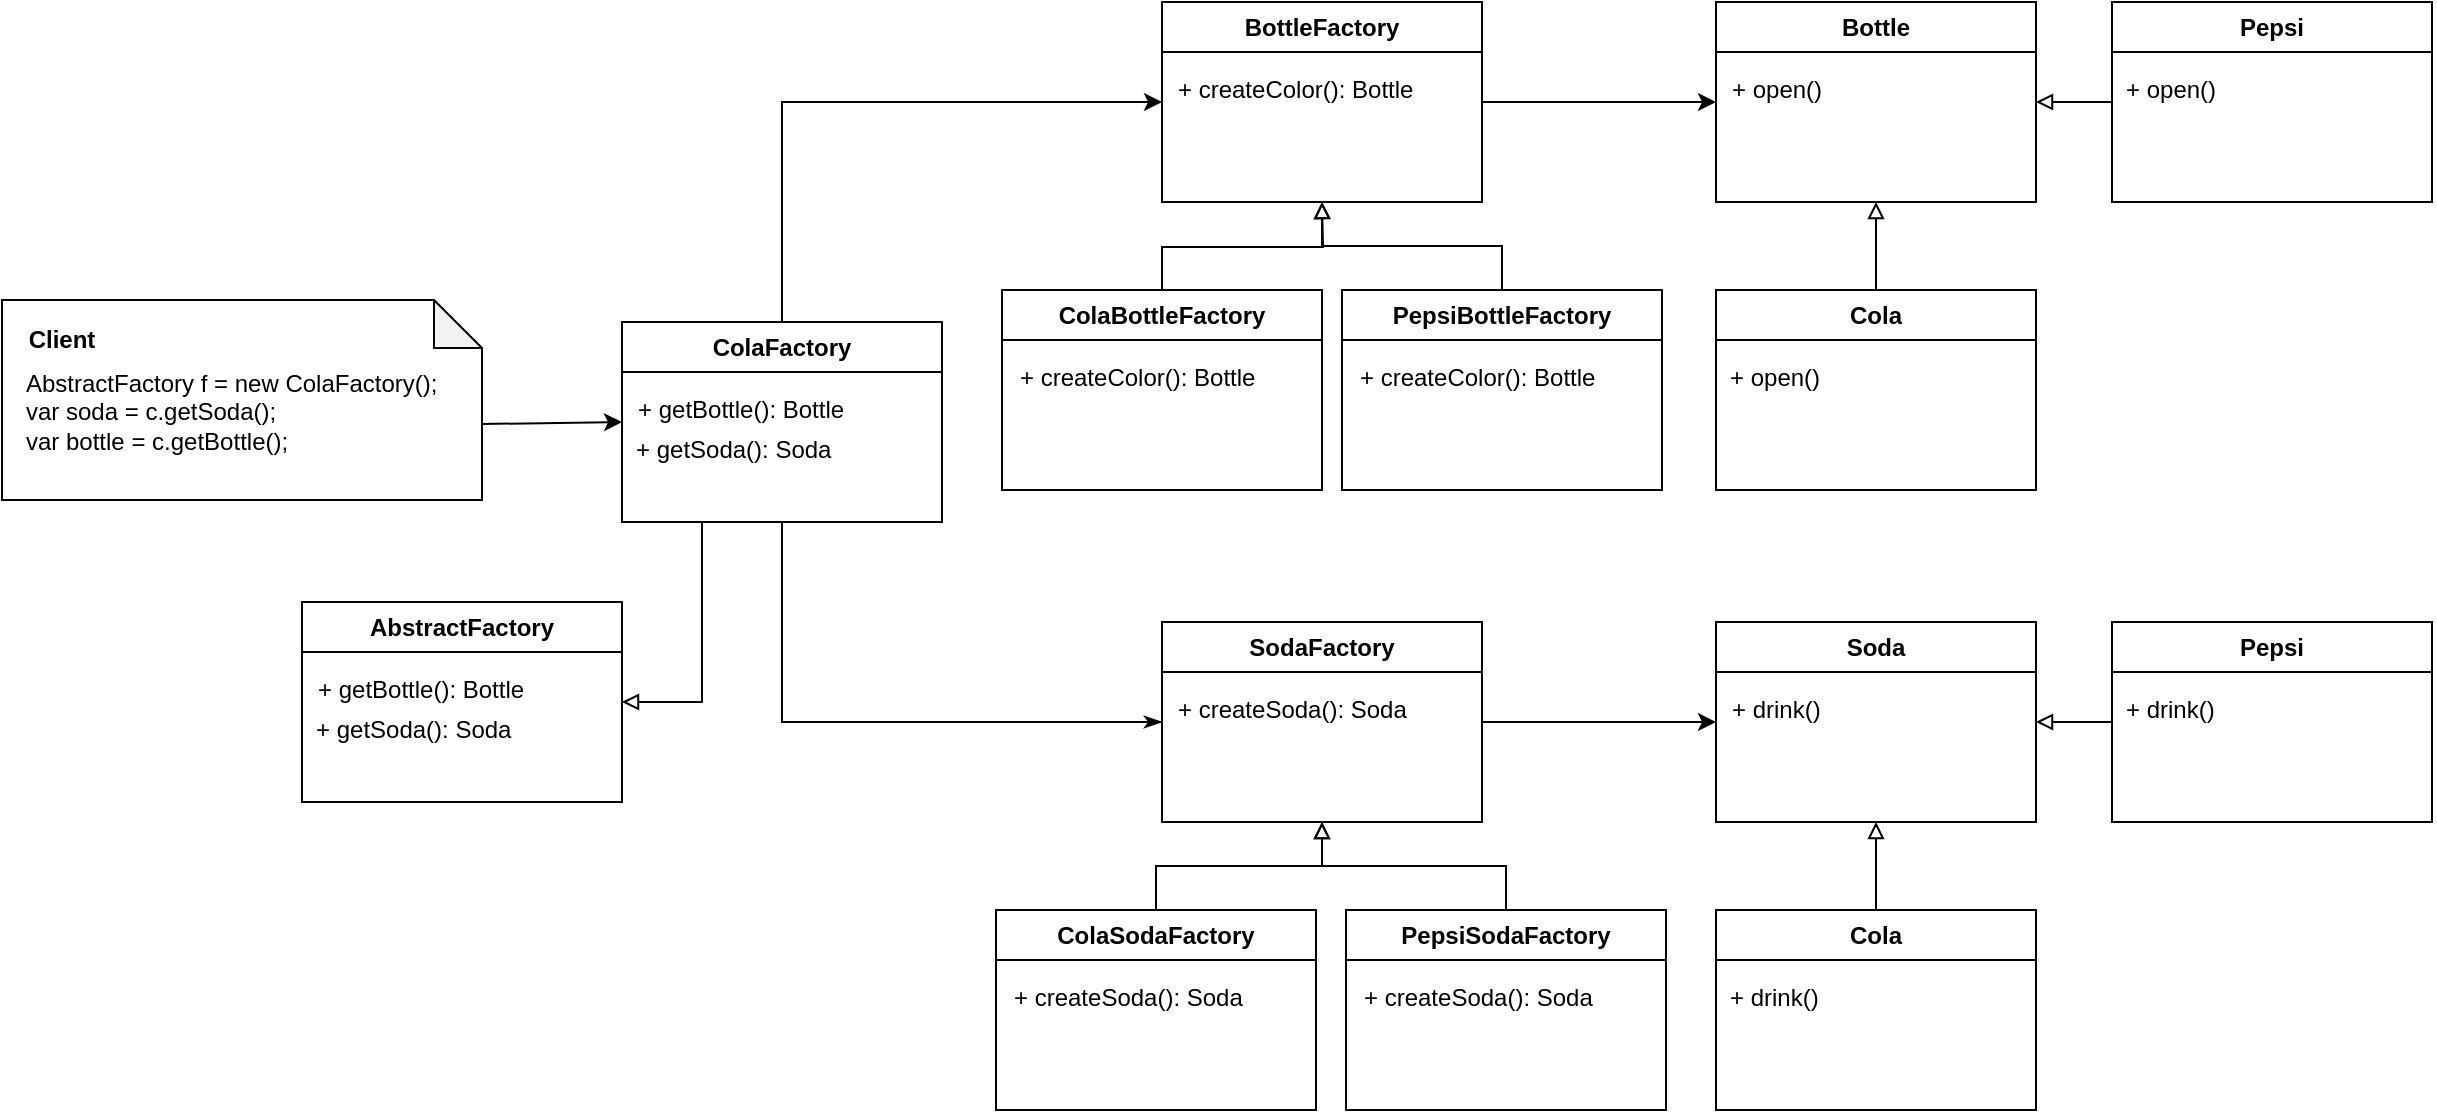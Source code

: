 <mxfile version="12.4.3" type="device" pages="1"><diagram name="Page-1" id="c4acf3e9-155e-7222-9cf6-157b1a14988f"><mxGraphModel dx="1857" dy="556" grid="1" gridSize="10" guides="1" tooltips="1" connect="1" arrows="1" fold="1" page="1" pageScale="1" pageWidth="850" pageHeight="1100" background="#ffffff" math="0" shadow="0"><root><mxCell id="0"/><mxCell id="1" parent="0"/><mxCell id="J_Kc2tPPo2etb2dVqsAa-39" value="" style="shape=note;whiteSpace=wrap;html=1;backgroundOutline=1;darkOpacity=0.05;align=left;size=24;" vertex="1" parent="1"><mxGeometry x="-430" y="229" width="240" height="100" as="geometry"/></mxCell><mxCell id="J_Kc2tPPo2etb2dVqsAa-3" value="" style="rounded=0;whiteSpace=wrap;html=1;" vertex="1" parent="1"><mxGeometry x="150" y="80" width="160" height="100" as="geometry"/></mxCell><mxCell id="J_Kc2tPPo2etb2dVqsAa-4" value="" style="endArrow=none;html=1;exitX=0;exitY=0.25;exitDx=0;exitDy=0;entryX=1;entryY=0.25;entryDx=0;entryDy=0;" edge="1" parent="1" source="J_Kc2tPPo2etb2dVqsAa-3" target="J_Kc2tPPo2etb2dVqsAa-3"><mxGeometry width="50" height="50" relative="1" as="geometry"><mxPoint x="220" y="185" as="sourcePoint"/><mxPoint x="270" y="135" as="targetPoint"/><Array as="points"/></mxGeometry></mxCell><mxCell id="J_Kc2tPPo2etb2dVqsAa-5" value="BottleFactory" style="text;html=1;strokeColor=none;fillColor=none;align=center;verticalAlign=middle;whiteSpace=wrap;rounded=0;fontStyle=1" vertex="1" parent="1"><mxGeometry x="190" y="83" width="80" height="20" as="geometry"/></mxCell><mxCell id="J_Kc2tPPo2etb2dVqsAa-6" value="+ createColor(): Bottle" style="text;html=1;strokeColor=none;fillColor=none;align=left;verticalAlign=middle;whiteSpace=wrap;rounded=0;" vertex="1" parent="1"><mxGeometry x="156" y="114" width="150" height="20" as="geometry"/></mxCell><mxCell id="J_Kc2tPPo2etb2dVqsAa-21" style="edgeStyle=orthogonalEdgeStyle;rounded=0;orthogonalLoop=1;jettySize=auto;html=1;endArrow=block;endFill=0;entryX=0.5;entryY=1;entryDx=0;entryDy=0;" edge="1" parent="1" source="J_Kc2tPPo2etb2dVqsAa-15" target="J_Kc2tPPo2etb2dVqsAa-3"><mxGeometry relative="1" as="geometry"><mxPoint x="320" y="180" as="targetPoint"/></mxGeometry></mxCell><mxCell id="J_Kc2tPPo2etb2dVqsAa-15" value="" style="rounded=0;whiteSpace=wrap;html=1;" vertex="1" parent="1"><mxGeometry x="240" y="224" width="160" height="100" as="geometry"/></mxCell><mxCell id="J_Kc2tPPo2etb2dVqsAa-16" value="" style="endArrow=none;html=1;exitX=0;exitY=0.25;exitDx=0;exitDy=0;entryX=1;entryY=0.25;entryDx=0;entryDy=0;" edge="1" parent="1" source="J_Kc2tPPo2etb2dVqsAa-15" target="J_Kc2tPPo2etb2dVqsAa-15"><mxGeometry width="50" height="50" relative="1" as="geometry"><mxPoint x="311" y="313" as="sourcePoint"/><mxPoint x="361" y="263" as="targetPoint"/><Array as="points"/></mxGeometry></mxCell><mxCell id="J_Kc2tPPo2etb2dVqsAa-17" value="PepsiBottleFactory" style="text;html=1;strokeColor=none;fillColor=none;align=center;verticalAlign=middle;whiteSpace=wrap;rounded=0;fontStyle=1" vertex="1" parent="1"><mxGeometry x="250" y="227" width="140" height="20" as="geometry"/></mxCell><mxCell id="J_Kc2tPPo2etb2dVqsAa-18" value="+ createColor(): Bottle" style="text;html=1;strokeColor=none;fillColor=none;align=left;verticalAlign=middle;whiteSpace=wrap;rounded=0;" vertex="1" parent="1"><mxGeometry x="247" y="258" width="150" height="20" as="geometry"/></mxCell><mxCell id="J_Kc2tPPo2etb2dVqsAa-22" value="" style="endArrow=classic;html=1;exitX=1;exitY=0.5;exitDx=0;exitDy=0;entryX=0;entryY=0.5;entryDx=0;entryDy=0;" edge="1" parent="1" source="J_Kc2tPPo2etb2dVqsAa-3" target="J_Kc2tPPo2etb2dVqsAa-24"><mxGeometry width="50" height="50" relative="1" as="geometry"><mxPoint x="420" y="160" as="sourcePoint"/><mxPoint x="480" y="130" as="targetPoint"/></mxGeometry></mxCell><mxCell id="J_Kc2tPPo2etb2dVqsAa-24" value="" style="rounded=0;whiteSpace=wrap;html=1;" vertex="1" parent="1"><mxGeometry x="427" y="80" width="160" height="100" as="geometry"/></mxCell><mxCell id="J_Kc2tPPo2etb2dVqsAa-25" value="" style="endArrow=none;html=1;exitX=0;exitY=0.25;exitDx=0;exitDy=0;entryX=1;entryY=0.25;entryDx=0;entryDy=0;" edge="1" parent="1" source="J_Kc2tPPo2etb2dVqsAa-24" target="J_Kc2tPPo2etb2dVqsAa-24"><mxGeometry width="50" height="50" relative="1" as="geometry"><mxPoint x="497" y="185" as="sourcePoint"/><mxPoint x="547" y="135" as="targetPoint"/><Array as="points"/></mxGeometry></mxCell><mxCell id="J_Kc2tPPo2etb2dVqsAa-26" value="Bottle" style="text;html=1;strokeColor=none;fillColor=none;align=center;verticalAlign=middle;whiteSpace=wrap;rounded=0;fontStyle=1" vertex="1" parent="1"><mxGeometry x="487" y="83" width="40" height="20" as="geometry"/></mxCell><mxCell id="J_Kc2tPPo2etb2dVqsAa-27" value="+ open()" style="text;html=1;strokeColor=none;fillColor=none;align=left;verticalAlign=middle;whiteSpace=wrap;rounded=0;" vertex="1" parent="1"><mxGeometry x="433" y="114" width="150" height="20" as="geometry"/></mxCell><mxCell id="J_Kc2tPPo2etb2dVqsAa-28" style="edgeStyle=orthogonalEdgeStyle;rounded=0;orthogonalLoop=1;jettySize=auto;html=1;endArrow=block;endFill=0;" edge="1" parent="1" source="J_Kc2tPPo2etb2dVqsAa-29"><mxGeometry relative="1" as="geometry"><mxPoint x="507" y="180" as="targetPoint"/></mxGeometry></mxCell><mxCell id="J_Kc2tPPo2etb2dVqsAa-29" value="" style="rounded=0;whiteSpace=wrap;html=1;" vertex="1" parent="1"><mxGeometry x="427" y="224" width="160" height="100" as="geometry"/></mxCell><mxCell id="J_Kc2tPPo2etb2dVqsAa-30" value="" style="endArrow=none;html=1;exitX=0;exitY=0.25;exitDx=0;exitDy=0;entryX=1;entryY=0.25;entryDx=0;entryDy=0;" edge="1" parent="1" source="J_Kc2tPPo2etb2dVqsAa-29" target="J_Kc2tPPo2etb2dVqsAa-29"><mxGeometry width="50" height="50" relative="1" as="geometry"><mxPoint x="498" y="313" as="sourcePoint"/><mxPoint x="548" y="263" as="targetPoint"/><Array as="points"/></mxGeometry></mxCell><mxCell id="J_Kc2tPPo2etb2dVqsAa-31" value="Cola" style="text;html=1;strokeColor=none;fillColor=none;align=center;verticalAlign=middle;whiteSpace=wrap;rounded=0;fontStyle=1" vertex="1" parent="1"><mxGeometry x="437" y="227" width="140" height="20" as="geometry"/></mxCell><mxCell id="J_Kc2tPPo2etb2dVqsAa-36" value="Client" style="text;html=1;strokeColor=none;fillColor=none;align=center;verticalAlign=middle;whiteSpace=wrap;rounded=0;fontStyle=1" vertex="1" parent="1"><mxGeometry x="-420" y="239" width="40" height="20" as="geometry"/></mxCell><mxCell id="J_Kc2tPPo2etb2dVqsAa-37" value="AbstractFactory f = new ColaFactory();&lt;br&gt;var soda = c.getSoda();&lt;br&gt;var bottle = c.getBottle();" style="text;html=1;strokeColor=none;fillColor=none;align=left;verticalAlign=middle;whiteSpace=wrap;rounded=0;" vertex="1" parent="1"><mxGeometry x="-420" y="257" width="220" height="56" as="geometry"/></mxCell><mxCell id="J_Kc2tPPo2etb2dVqsAa-38" value="" style="endArrow=classic;html=1;entryX=0;entryY=0.5;entryDx=0;entryDy=0;exitX=0;exitY=0;exitDx=240;exitDy=62;exitPerimeter=0;" edge="1" parent="1" source="J_Kc2tPPo2etb2dVqsAa-39" target="J_Kc2tPPo2etb2dVqsAa-73"><mxGeometry width="50" height="50" relative="1" as="geometry"><mxPoint x="-160" y="290" as="sourcePoint"/><mxPoint x="437" y="140" as="targetPoint"/></mxGeometry></mxCell><mxCell id="J_Kc2tPPo2etb2dVqsAa-41" value="+ open()" style="text;html=1;strokeColor=none;fillColor=none;align=left;verticalAlign=middle;whiteSpace=wrap;rounded=0;" vertex="1" parent="1"><mxGeometry x="432" y="258" width="150" height="20" as="geometry"/></mxCell><mxCell id="J_Kc2tPPo2etb2dVqsAa-42" style="edgeStyle=orthogonalEdgeStyle;rounded=0;orthogonalLoop=1;jettySize=auto;html=1;endArrow=block;endFill=0;entryX=1;entryY=0.5;entryDx=0;entryDy=0;" edge="1" parent="1" source="J_Kc2tPPo2etb2dVqsAa-43" target="J_Kc2tPPo2etb2dVqsAa-24"><mxGeometry relative="1" as="geometry"><mxPoint x="700" y="140" as="targetPoint"/></mxGeometry></mxCell><mxCell id="J_Kc2tPPo2etb2dVqsAa-43" value="" style="rounded=0;whiteSpace=wrap;html=1;" vertex="1" parent="1"><mxGeometry x="625" y="80" width="160" height="100" as="geometry"/></mxCell><mxCell id="J_Kc2tPPo2etb2dVqsAa-44" value="" style="endArrow=none;html=1;exitX=0;exitY=0.25;exitDx=0;exitDy=0;entryX=1;entryY=0.25;entryDx=0;entryDy=0;" edge="1" parent="1" source="J_Kc2tPPo2etb2dVqsAa-43" target="J_Kc2tPPo2etb2dVqsAa-43"><mxGeometry width="50" height="50" relative="1" as="geometry"><mxPoint x="691" y="313" as="sourcePoint"/><mxPoint x="741" y="263" as="targetPoint"/><Array as="points"/></mxGeometry></mxCell><mxCell id="J_Kc2tPPo2etb2dVqsAa-45" value="Pepsi" style="text;html=1;strokeColor=none;fillColor=none;align=center;verticalAlign=middle;whiteSpace=wrap;rounded=0;fontStyle=1" vertex="1" parent="1"><mxGeometry x="635" y="83" width="140" height="20" as="geometry"/></mxCell><mxCell id="J_Kc2tPPo2etb2dVqsAa-46" value="+ open()" style="text;html=1;strokeColor=none;fillColor=none;align=left;verticalAlign=middle;whiteSpace=wrap;rounded=0;" vertex="1" parent="1"><mxGeometry x="630" y="114" width="150" height="20" as="geometry"/></mxCell><mxCell id="J_Kc2tPPo2etb2dVqsAa-47" value="" style="rounded=0;whiteSpace=wrap;html=1;" vertex="1" parent="1"><mxGeometry x="150" y="390" width="160" height="100" as="geometry"/></mxCell><mxCell id="J_Kc2tPPo2etb2dVqsAa-48" value="" style="endArrow=none;html=1;exitX=0;exitY=0.25;exitDx=0;exitDy=0;entryX=1;entryY=0.25;entryDx=0;entryDy=0;" edge="1" parent="1" source="J_Kc2tPPo2etb2dVqsAa-47" target="J_Kc2tPPo2etb2dVqsAa-47"><mxGeometry width="50" height="50" relative="1" as="geometry"><mxPoint x="220" y="495" as="sourcePoint"/><mxPoint x="270" y="445" as="targetPoint"/><Array as="points"/></mxGeometry></mxCell><mxCell id="J_Kc2tPPo2etb2dVqsAa-49" value="SodaFactory" style="text;html=1;strokeColor=none;fillColor=none;align=center;verticalAlign=middle;whiteSpace=wrap;rounded=0;fontStyle=1" vertex="1" parent="1"><mxGeometry x="190" y="393" width="80" height="20" as="geometry"/></mxCell><mxCell id="J_Kc2tPPo2etb2dVqsAa-50" value="+ createSoda(): Soda" style="text;html=1;strokeColor=none;fillColor=none;align=left;verticalAlign=middle;whiteSpace=wrap;rounded=0;" vertex="1" parent="1"><mxGeometry x="156" y="424" width="150" height="20" as="geometry"/></mxCell><mxCell id="J_Kc2tPPo2etb2dVqsAa-51" style="edgeStyle=orthogonalEdgeStyle;rounded=0;orthogonalLoop=1;jettySize=auto;html=1;endArrow=block;endFill=0;entryX=0.5;entryY=1;entryDx=0;entryDy=0;" edge="1" parent="1" source="J_Kc2tPPo2etb2dVqsAa-52" target="J_Kc2tPPo2etb2dVqsAa-47"><mxGeometry relative="1" as="geometry"><mxPoint x="322" y="490" as="targetPoint"/></mxGeometry></mxCell><mxCell id="J_Kc2tPPo2etb2dVqsAa-52" value="" style="rounded=0;whiteSpace=wrap;html=1;" vertex="1" parent="1"><mxGeometry x="242" y="534" width="160" height="100" as="geometry"/></mxCell><mxCell id="J_Kc2tPPo2etb2dVqsAa-53" value="" style="endArrow=none;html=1;exitX=0;exitY=0.25;exitDx=0;exitDy=0;entryX=1;entryY=0.25;entryDx=0;entryDy=0;" edge="1" parent="1" source="J_Kc2tPPo2etb2dVqsAa-52" target="J_Kc2tPPo2etb2dVqsAa-52"><mxGeometry width="50" height="50" relative="1" as="geometry"><mxPoint x="313" y="623" as="sourcePoint"/><mxPoint x="363" y="573" as="targetPoint"/><Array as="points"/></mxGeometry></mxCell><mxCell id="J_Kc2tPPo2etb2dVqsAa-54" value="PepsiSodaFactory" style="text;html=1;strokeColor=none;fillColor=none;align=center;verticalAlign=middle;whiteSpace=wrap;rounded=0;fontStyle=1" vertex="1" parent="1"><mxGeometry x="252" y="537" width="140" height="20" as="geometry"/></mxCell><mxCell id="J_Kc2tPPo2etb2dVqsAa-55" value="+ createSoda(): Soda" style="text;html=1;strokeColor=none;fillColor=none;align=left;verticalAlign=middle;whiteSpace=wrap;rounded=0;" vertex="1" parent="1"><mxGeometry x="249" y="568" width="150" height="20" as="geometry"/></mxCell><mxCell id="J_Kc2tPPo2etb2dVqsAa-56" value="" style="endArrow=classic;html=1;exitX=1;exitY=0.5;exitDx=0;exitDy=0;entryX=0;entryY=0.5;entryDx=0;entryDy=0;" edge="1" parent="1" source="J_Kc2tPPo2etb2dVqsAa-47" target="J_Kc2tPPo2etb2dVqsAa-57"><mxGeometry width="50" height="50" relative="1" as="geometry"><mxPoint x="420" y="470" as="sourcePoint"/><mxPoint x="480" y="440" as="targetPoint"/></mxGeometry></mxCell><mxCell id="J_Kc2tPPo2etb2dVqsAa-57" value="" style="rounded=0;whiteSpace=wrap;html=1;" vertex="1" parent="1"><mxGeometry x="427" y="390" width="160" height="100" as="geometry"/></mxCell><mxCell id="J_Kc2tPPo2etb2dVqsAa-58" value="" style="endArrow=none;html=1;exitX=0;exitY=0.25;exitDx=0;exitDy=0;entryX=1;entryY=0.25;entryDx=0;entryDy=0;" edge="1" parent="1" source="J_Kc2tPPo2etb2dVqsAa-57" target="J_Kc2tPPo2etb2dVqsAa-57"><mxGeometry width="50" height="50" relative="1" as="geometry"><mxPoint x="497" y="495" as="sourcePoint"/><mxPoint x="547" y="445" as="targetPoint"/><Array as="points"/></mxGeometry></mxCell><mxCell id="J_Kc2tPPo2etb2dVqsAa-59" value="Soda" style="text;html=1;strokeColor=none;fillColor=none;align=center;verticalAlign=middle;whiteSpace=wrap;rounded=0;fontStyle=1" vertex="1" parent="1"><mxGeometry x="487" y="393" width="40" height="20" as="geometry"/></mxCell><mxCell id="J_Kc2tPPo2etb2dVqsAa-60" value="+ drink()" style="text;html=1;strokeColor=none;fillColor=none;align=left;verticalAlign=middle;whiteSpace=wrap;rounded=0;" vertex="1" parent="1"><mxGeometry x="433" y="424" width="150" height="20" as="geometry"/></mxCell><mxCell id="J_Kc2tPPo2etb2dVqsAa-61" style="edgeStyle=orthogonalEdgeStyle;rounded=0;orthogonalLoop=1;jettySize=auto;html=1;endArrow=block;endFill=0;" edge="1" parent="1" source="J_Kc2tPPo2etb2dVqsAa-62"><mxGeometry relative="1" as="geometry"><mxPoint x="507" y="490" as="targetPoint"/></mxGeometry></mxCell><mxCell id="J_Kc2tPPo2etb2dVqsAa-62" value="" style="rounded=0;whiteSpace=wrap;html=1;" vertex="1" parent="1"><mxGeometry x="427" y="534" width="160" height="100" as="geometry"/></mxCell><mxCell id="J_Kc2tPPo2etb2dVqsAa-63" value="" style="endArrow=none;html=1;exitX=0;exitY=0.25;exitDx=0;exitDy=0;entryX=1;entryY=0.25;entryDx=0;entryDy=0;" edge="1" parent="1" source="J_Kc2tPPo2etb2dVqsAa-62" target="J_Kc2tPPo2etb2dVqsAa-62"><mxGeometry width="50" height="50" relative="1" as="geometry"><mxPoint x="498" y="623" as="sourcePoint"/><mxPoint x="548" y="573" as="targetPoint"/><Array as="points"/></mxGeometry></mxCell><mxCell id="J_Kc2tPPo2etb2dVqsAa-64" value="Cola" style="text;html=1;strokeColor=none;fillColor=none;align=center;verticalAlign=middle;whiteSpace=wrap;rounded=0;fontStyle=1" vertex="1" parent="1"><mxGeometry x="437" y="537" width="140" height="20" as="geometry"/></mxCell><mxCell id="J_Kc2tPPo2etb2dVqsAa-65" value="+ drink()" style="text;html=1;strokeColor=none;fillColor=none;align=left;verticalAlign=middle;whiteSpace=wrap;rounded=0;" vertex="1" parent="1"><mxGeometry x="432" y="568" width="150" height="20" as="geometry"/></mxCell><mxCell id="J_Kc2tPPo2etb2dVqsAa-66" style="edgeStyle=orthogonalEdgeStyle;rounded=0;orthogonalLoop=1;jettySize=auto;html=1;endArrow=block;endFill=0;entryX=1;entryY=0.5;entryDx=0;entryDy=0;" edge="1" parent="1" source="J_Kc2tPPo2etb2dVqsAa-67" target="J_Kc2tPPo2etb2dVqsAa-57"><mxGeometry relative="1" as="geometry"><mxPoint x="700" y="450" as="targetPoint"/></mxGeometry></mxCell><mxCell id="J_Kc2tPPo2etb2dVqsAa-67" value="" style="rounded=0;whiteSpace=wrap;html=1;" vertex="1" parent="1"><mxGeometry x="625" y="390" width="160" height="100" as="geometry"/></mxCell><mxCell id="J_Kc2tPPo2etb2dVqsAa-68" value="" style="endArrow=none;html=1;exitX=0;exitY=0.25;exitDx=0;exitDy=0;entryX=1;entryY=0.25;entryDx=0;entryDy=0;" edge="1" parent="1" source="J_Kc2tPPo2etb2dVqsAa-67" target="J_Kc2tPPo2etb2dVqsAa-67"><mxGeometry width="50" height="50" relative="1" as="geometry"><mxPoint x="691" y="623" as="sourcePoint"/><mxPoint x="741" y="573" as="targetPoint"/><Array as="points"/></mxGeometry></mxCell><mxCell id="J_Kc2tPPo2etb2dVqsAa-69" value="Pepsi" style="text;html=1;strokeColor=none;fillColor=none;align=center;verticalAlign=middle;whiteSpace=wrap;rounded=0;fontStyle=1" vertex="1" parent="1"><mxGeometry x="635" y="393" width="140" height="20" as="geometry"/></mxCell><mxCell id="J_Kc2tPPo2etb2dVqsAa-70" value="+ drink()" style="text;html=1;strokeColor=none;fillColor=none;align=left;verticalAlign=middle;whiteSpace=wrap;rounded=0;" vertex="1" parent="1"><mxGeometry x="630" y="424" width="150" height="20" as="geometry"/></mxCell><mxCell id="J_Kc2tPPo2etb2dVqsAa-78" style="edgeStyle=orthogonalEdgeStyle;rounded=0;orthogonalLoop=1;jettySize=auto;html=1;entryX=0;entryY=0.5;entryDx=0;entryDy=0;endArrow=classic;endFill=1;" edge="1" parent="1" source="J_Kc2tPPo2etb2dVqsAa-73" target="J_Kc2tPPo2etb2dVqsAa-3"><mxGeometry relative="1" as="geometry"><Array as="points"><mxPoint x="-40" y="130"/></Array></mxGeometry></mxCell><mxCell id="J_Kc2tPPo2etb2dVqsAa-79" style="edgeStyle=orthogonalEdgeStyle;rounded=0;orthogonalLoop=1;jettySize=auto;html=1;entryX=0;entryY=0.5;entryDx=0;entryDy=0;endArrow=classicThin;endFill=1;" edge="1" parent="1" source="J_Kc2tPPo2etb2dVqsAa-73" target="J_Kc2tPPo2etb2dVqsAa-47"><mxGeometry relative="1" as="geometry"><Array as="points"><mxPoint x="-40" y="440"/></Array></mxGeometry></mxCell><mxCell id="J_Kc2tPPo2etb2dVqsAa-98" style="edgeStyle=orthogonalEdgeStyle;rounded=0;orthogonalLoop=1;jettySize=auto;html=1;exitX=0.25;exitY=1;exitDx=0;exitDy=0;entryX=1;entryY=0.5;entryDx=0;entryDy=0;endArrow=block;endFill=0;" edge="1" parent="1" source="J_Kc2tPPo2etb2dVqsAa-73" target="J_Kc2tPPo2etb2dVqsAa-93"><mxGeometry relative="1" as="geometry"/></mxCell><mxCell id="J_Kc2tPPo2etb2dVqsAa-73" value="" style="rounded=0;whiteSpace=wrap;html=1;" vertex="1" parent="1"><mxGeometry x="-120" y="240" width="160" height="100" as="geometry"/></mxCell><mxCell id="J_Kc2tPPo2etb2dVqsAa-74" value="" style="endArrow=none;html=1;exitX=0;exitY=0.25;exitDx=0;exitDy=0;entryX=1;entryY=0.25;entryDx=0;entryDy=0;" edge="1" parent="1" source="J_Kc2tPPo2etb2dVqsAa-73" target="J_Kc2tPPo2etb2dVqsAa-73"><mxGeometry width="50" height="50" relative="1" as="geometry"><mxPoint x="-50" y="345" as="sourcePoint"/><mxPoint y="295" as="targetPoint"/><Array as="points"/></mxGeometry></mxCell><mxCell id="J_Kc2tPPo2etb2dVqsAa-75" value="ColaFactory" style="text;html=1;strokeColor=none;fillColor=none;align=center;verticalAlign=middle;whiteSpace=wrap;rounded=0;fontStyle=1" vertex="1" parent="1"><mxGeometry x="-90" y="243" width="100" height="20" as="geometry"/></mxCell><mxCell id="J_Kc2tPPo2etb2dVqsAa-76" value="+ getBottle(): Bottle" style="text;html=1;strokeColor=none;fillColor=none;align=left;verticalAlign=middle;whiteSpace=wrap;rounded=0;" vertex="1" parent="1"><mxGeometry x="-114" y="274" width="150" height="20" as="geometry"/></mxCell><mxCell id="J_Kc2tPPo2etb2dVqsAa-80" style="edgeStyle=orthogonalEdgeStyle;rounded=0;orthogonalLoop=1;jettySize=auto;html=1;endArrow=block;endFill=0;" edge="1" parent="1" source="J_Kc2tPPo2etb2dVqsAa-81"><mxGeometry relative="1" as="geometry"><mxPoint x="230" y="180" as="targetPoint"/></mxGeometry></mxCell><mxCell id="J_Kc2tPPo2etb2dVqsAa-81" value="" style="rounded=0;whiteSpace=wrap;html=1;" vertex="1" parent="1"><mxGeometry x="70" y="224" width="160" height="100" as="geometry"/></mxCell><mxCell id="J_Kc2tPPo2etb2dVqsAa-82" value="" style="endArrow=none;html=1;exitX=0;exitY=0.25;exitDx=0;exitDy=0;entryX=1;entryY=0.25;entryDx=0;entryDy=0;" edge="1" parent="1" source="J_Kc2tPPo2etb2dVqsAa-81" target="J_Kc2tPPo2etb2dVqsAa-81"><mxGeometry width="50" height="50" relative="1" as="geometry"><mxPoint x="141" y="313" as="sourcePoint"/><mxPoint x="191" y="263" as="targetPoint"/><Array as="points"/></mxGeometry></mxCell><mxCell id="J_Kc2tPPo2etb2dVqsAa-83" value="ColaBottleFactory" style="text;html=1;strokeColor=none;fillColor=none;align=center;verticalAlign=middle;whiteSpace=wrap;rounded=0;fontStyle=1" vertex="1" parent="1"><mxGeometry x="80" y="227" width="140" height="20" as="geometry"/></mxCell><mxCell id="J_Kc2tPPo2etb2dVqsAa-84" value="+ createColor(): Bottle" style="text;html=1;strokeColor=none;fillColor=none;align=left;verticalAlign=middle;whiteSpace=wrap;rounded=0;" vertex="1" parent="1"><mxGeometry x="77" y="258" width="150" height="20" as="geometry"/></mxCell><mxCell id="J_Kc2tPPo2etb2dVqsAa-85" style="edgeStyle=orthogonalEdgeStyle;rounded=0;orthogonalLoop=1;jettySize=auto;html=1;endArrow=block;endFill=0;entryX=0.5;entryY=1;entryDx=0;entryDy=0;" edge="1" parent="1" source="J_Kc2tPPo2etb2dVqsAa-86" target="J_Kc2tPPo2etb2dVqsAa-47"><mxGeometry relative="1" as="geometry"><mxPoint x="147" y="490" as="targetPoint"/></mxGeometry></mxCell><mxCell id="J_Kc2tPPo2etb2dVqsAa-86" value="" style="rounded=0;whiteSpace=wrap;html=1;" vertex="1" parent="1"><mxGeometry x="67" y="534" width="160" height="100" as="geometry"/></mxCell><mxCell id="J_Kc2tPPo2etb2dVqsAa-87" value="" style="endArrow=none;html=1;exitX=0;exitY=0.25;exitDx=0;exitDy=0;entryX=1;entryY=0.25;entryDx=0;entryDy=0;" edge="1" parent="1" source="J_Kc2tPPo2etb2dVqsAa-86" target="J_Kc2tPPo2etb2dVqsAa-86"><mxGeometry width="50" height="50" relative="1" as="geometry"><mxPoint x="138" y="623" as="sourcePoint"/><mxPoint x="188" y="573" as="targetPoint"/><Array as="points"/></mxGeometry></mxCell><mxCell id="J_Kc2tPPo2etb2dVqsAa-88" value="ColaSodaFactory" style="text;html=1;strokeColor=none;fillColor=none;align=center;verticalAlign=middle;whiteSpace=wrap;rounded=0;fontStyle=1" vertex="1" parent="1"><mxGeometry x="77" y="537" width="140" height="20" as="geometry"/></mxCell><mxCell id="J_Kc2tPPo2etb2dVqsAa-89" value="+ createSoda(): Soda" style="text;html=1;strokeColor=none;fillColor=none;align=left;verticalAlign=middle;whiteSpace=wrap;rounded=0;" vertex="1" parent="1"><mxGeometry x="74" y="568" width="150" height="20" as="geometry"/></mxCell><mxCell id="J_Kc2tPPo2etb2dVqsAa-92" value="+ getSoda(): Soda" style="text;html=1;strokeColor=none;fillColor=none;align=left;verticalAlign=middle;whiteSpace=wrap;rounded=0;" vertex="1" parent="1"><mxGeometry x="-115" y="294" width="150" height="20" as="geometry"/></mxCell><mxCell id="J_Kc2tPPo2etb2dVqsAa-93" value="" style="rounded=0;whiteSpace=wrap;html=1;" vertex="1" parent="1"><mxGeometry x="-280" y="380" width="160" height="100" as="geometry"/></mxCell><mxCell id="J_Kc2tPPo2etb2dVqsAa-94" value="" style="endArrow=none;html=1;exitX=0;exitY=0.25;exitDx=0;exitDy=0;entryX=1;entryY=0.25;entryDx=0;entryDy=0;" edge="1" parent="1" source="J_Kc2tPPo2etb2dVqsAa-93" target="J_Kc2tPPo2etb2dVqsAa-93"><mxGeometry width="50" height="50" relative="1" as="geometry"><mxPoint x="-210" y="485" as="sourcePoint"/><mxPoint x="-160" y="435" as="targetPoint"/><Array as="points"/></mxGeometry></mxCell><mxCell id="J_Kc2tPPo2etb2dVqsAa-95" value="AbstractFactory" style="text;html=1;strokeColor=none;fillColor=none;align=center;verticalAlign=middle;whiteSpace=wrap;rounded=0;fontStyle=1" vertex="1" parent="1"><mxGeometry x="-250" y="383" width="100" height="20" as="geometry"/></mxCell><mxCell id="J_Kc2tPPo2etb2dVqsAa-96" value="+ getBottle(): Bottle" style="text;html=1;strokeColor=none;fillColor=none;align=left;verticalAlign=middle;whiteSpace=wrap;rounded=0;" vertex="1" parent="1"><mxGeometry x="-274" y="414" width="150" height="20" as="geometry"/></mxCell><mxCell id="J_Kc2tPPo2etb2dVqsAa-97" value="+ getSoda(): Soda" style="text;html=1;strokeColor=none;fillColor=none;align=left;verticalAlign=middle;whiteSpace=wrap;rounded=0;" vertex="1" parent="1"><mxGeometry x="-275" y="434" width="150" height="20" as="geometry"/></mxCell></root></mxGraphModel></diagram></mxfile>